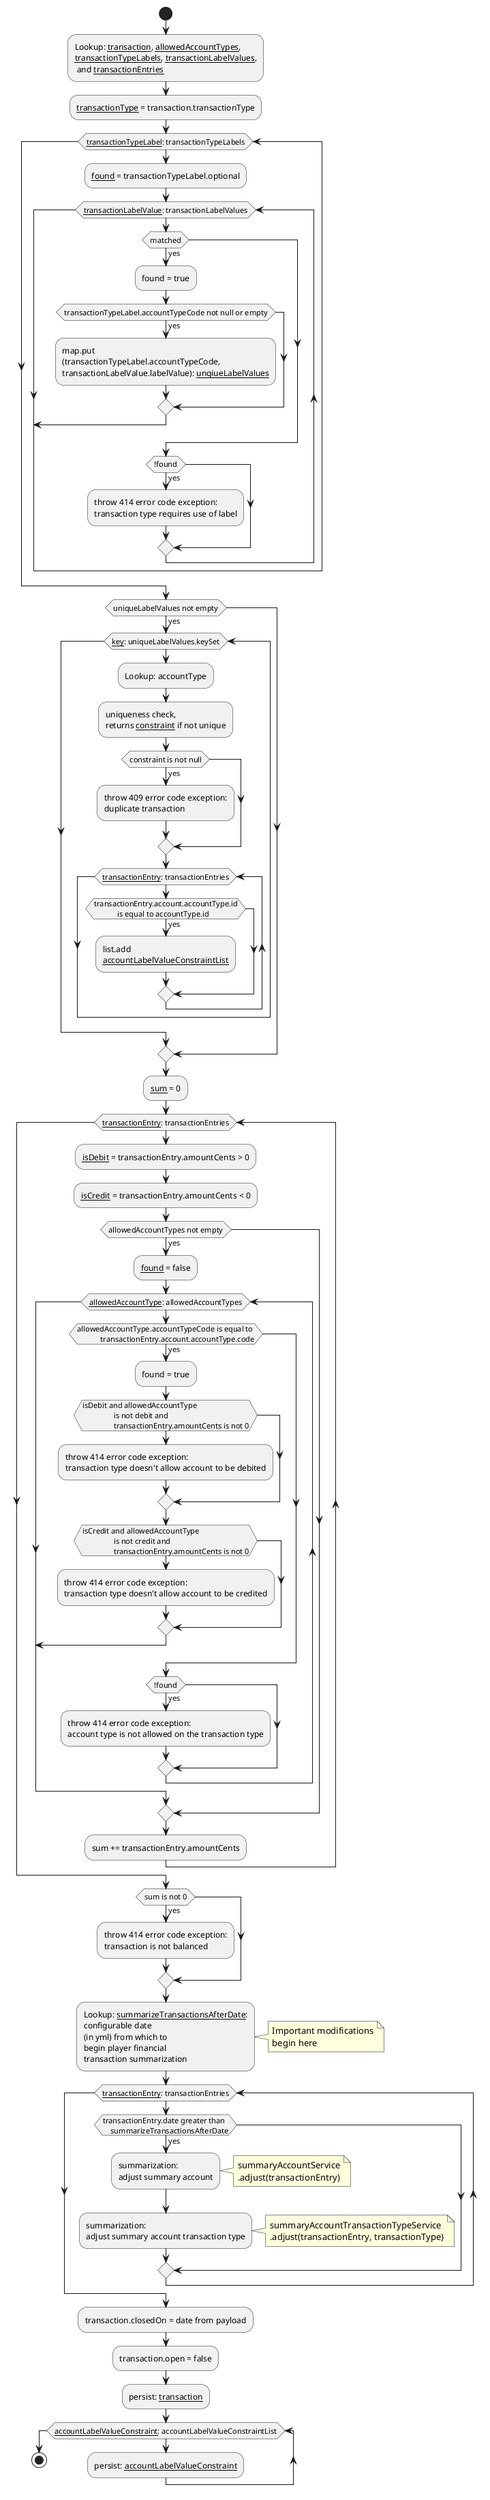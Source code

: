 [plantuml]
----
@startuml
start

:Lookup: __transaction__, __allowedAccountTypes__,
__transactionTypeLabels__, __transactionLabelValues__,
 and __transactionEntries__;

:__transactionType__ = transaction.transactionType;

while (__transactionTypeLabel__: transactionTypeLabels)
    :__found__ = transactionTypeLabel.optional;

    while (__transactionLabelValue__: transactionLabelValues)
        if (matched) then (yes)
            :found = true;

            if (transactionTypeLabel.accountTypeCode not null or empty) then (yes)
                :map.put
                (transactionTypeLabel.accountTypeCode,
                transactionLabelValue.labelValue): __unqiueLabelValues__;
            endif

            break;
        endif

        if (!found) then (yes)
            :throw 414 error code exception:
            transaction type requires use of label;
        endif
    endwhile
endwhile

if (uniqueLabelValues not empty) then (yes)
    while (__key__: uniqueLabelValues.keySet)
        :Lookup: accountType;
        :uniqueness check,
        returns __constraint__ if not unique;
        if (constraint is not null) then (yes)
            :throw 409 error code exception:
            duplicate transaction;
        endif

        while (__transactionEntry__: transactionEntries)
            if (transactionEntry.account.accountType.id
            is equal to accountType.id) then (yes)
                :list.add
                __accountLabelValueConstraintList__;
            endif
        endwhile
    endwhile
endif

:__sum__ = 0;

while (__transactionEntry__: transactionEntries)
    :__isDebit__ = transactionEntry.amountCents > 0;
    :__isCredit__ = transactionEntry.amountCents < 0;

    if (allowedAccountTypes not empty) then (yes)
        :__found__ = false;

        while (__allowedAccountType__: allowedAccountTypes)
            if (allowedAccountType.accountTypeCode is equal to
            transactionEntry.account.accountType.code) then (yes)
                :found = true;

                if (isDebit and allowedAccountType
                is not debit and
                transactionEntry.amountCents is not 0)
                    :throw 414 error code exception:
                    transaction type doesn't allow account to be debited;
                endif

                if (isCredit and allowedAccountType
                is not credit and
                transactionEntry.amountCents is not 0)
                    :throw 414 error code exception:
                    transaction type doesn't allow account to be credited;
                endif

                break
            endif

            if (!found) then (yes)
                :throw 414 error code exception:
                account type is not allowed on the transaction type;
            endif
        endwhile
    endif

    :sum += transactionEntry.amountCents;
endwhile

if (sum is not 0) then (yes)
:throw 414 error code exception:
transaction is not balanced;
endif

:Lookup: __summarizeTransactionsAfterDate__:
configurable date
(in yml) from which to
begin player financial
transaction summarization;
note right
Important modifications
begin here
end note

while (__transactionEntry__: transactionEntries)
    if (transactionEntry.date greater than
    summarizeTransactionsAfterDate) then (yes)
        :summarization:
        adjust summary account;
        note right
        summaryAccountService
        .adjust(transactionEntry)
        end note

        :summarization:
        adjust summary account transaction type;
        note right
        summaryAccountTransactionTypeService
        .adjust(transactionEntry, transactionType)
        end note
    endif
endwhile

:transaction.closedOn = date from payload;
:transaction.open = false;
:persist: __transaction__;

while (__accountLabelValueConstraint__: accountLabelValueConstraintList)
    :persist: __accountLabelValueConstraint__;
endwhile

stop
@enduml
----
[plantuml]
